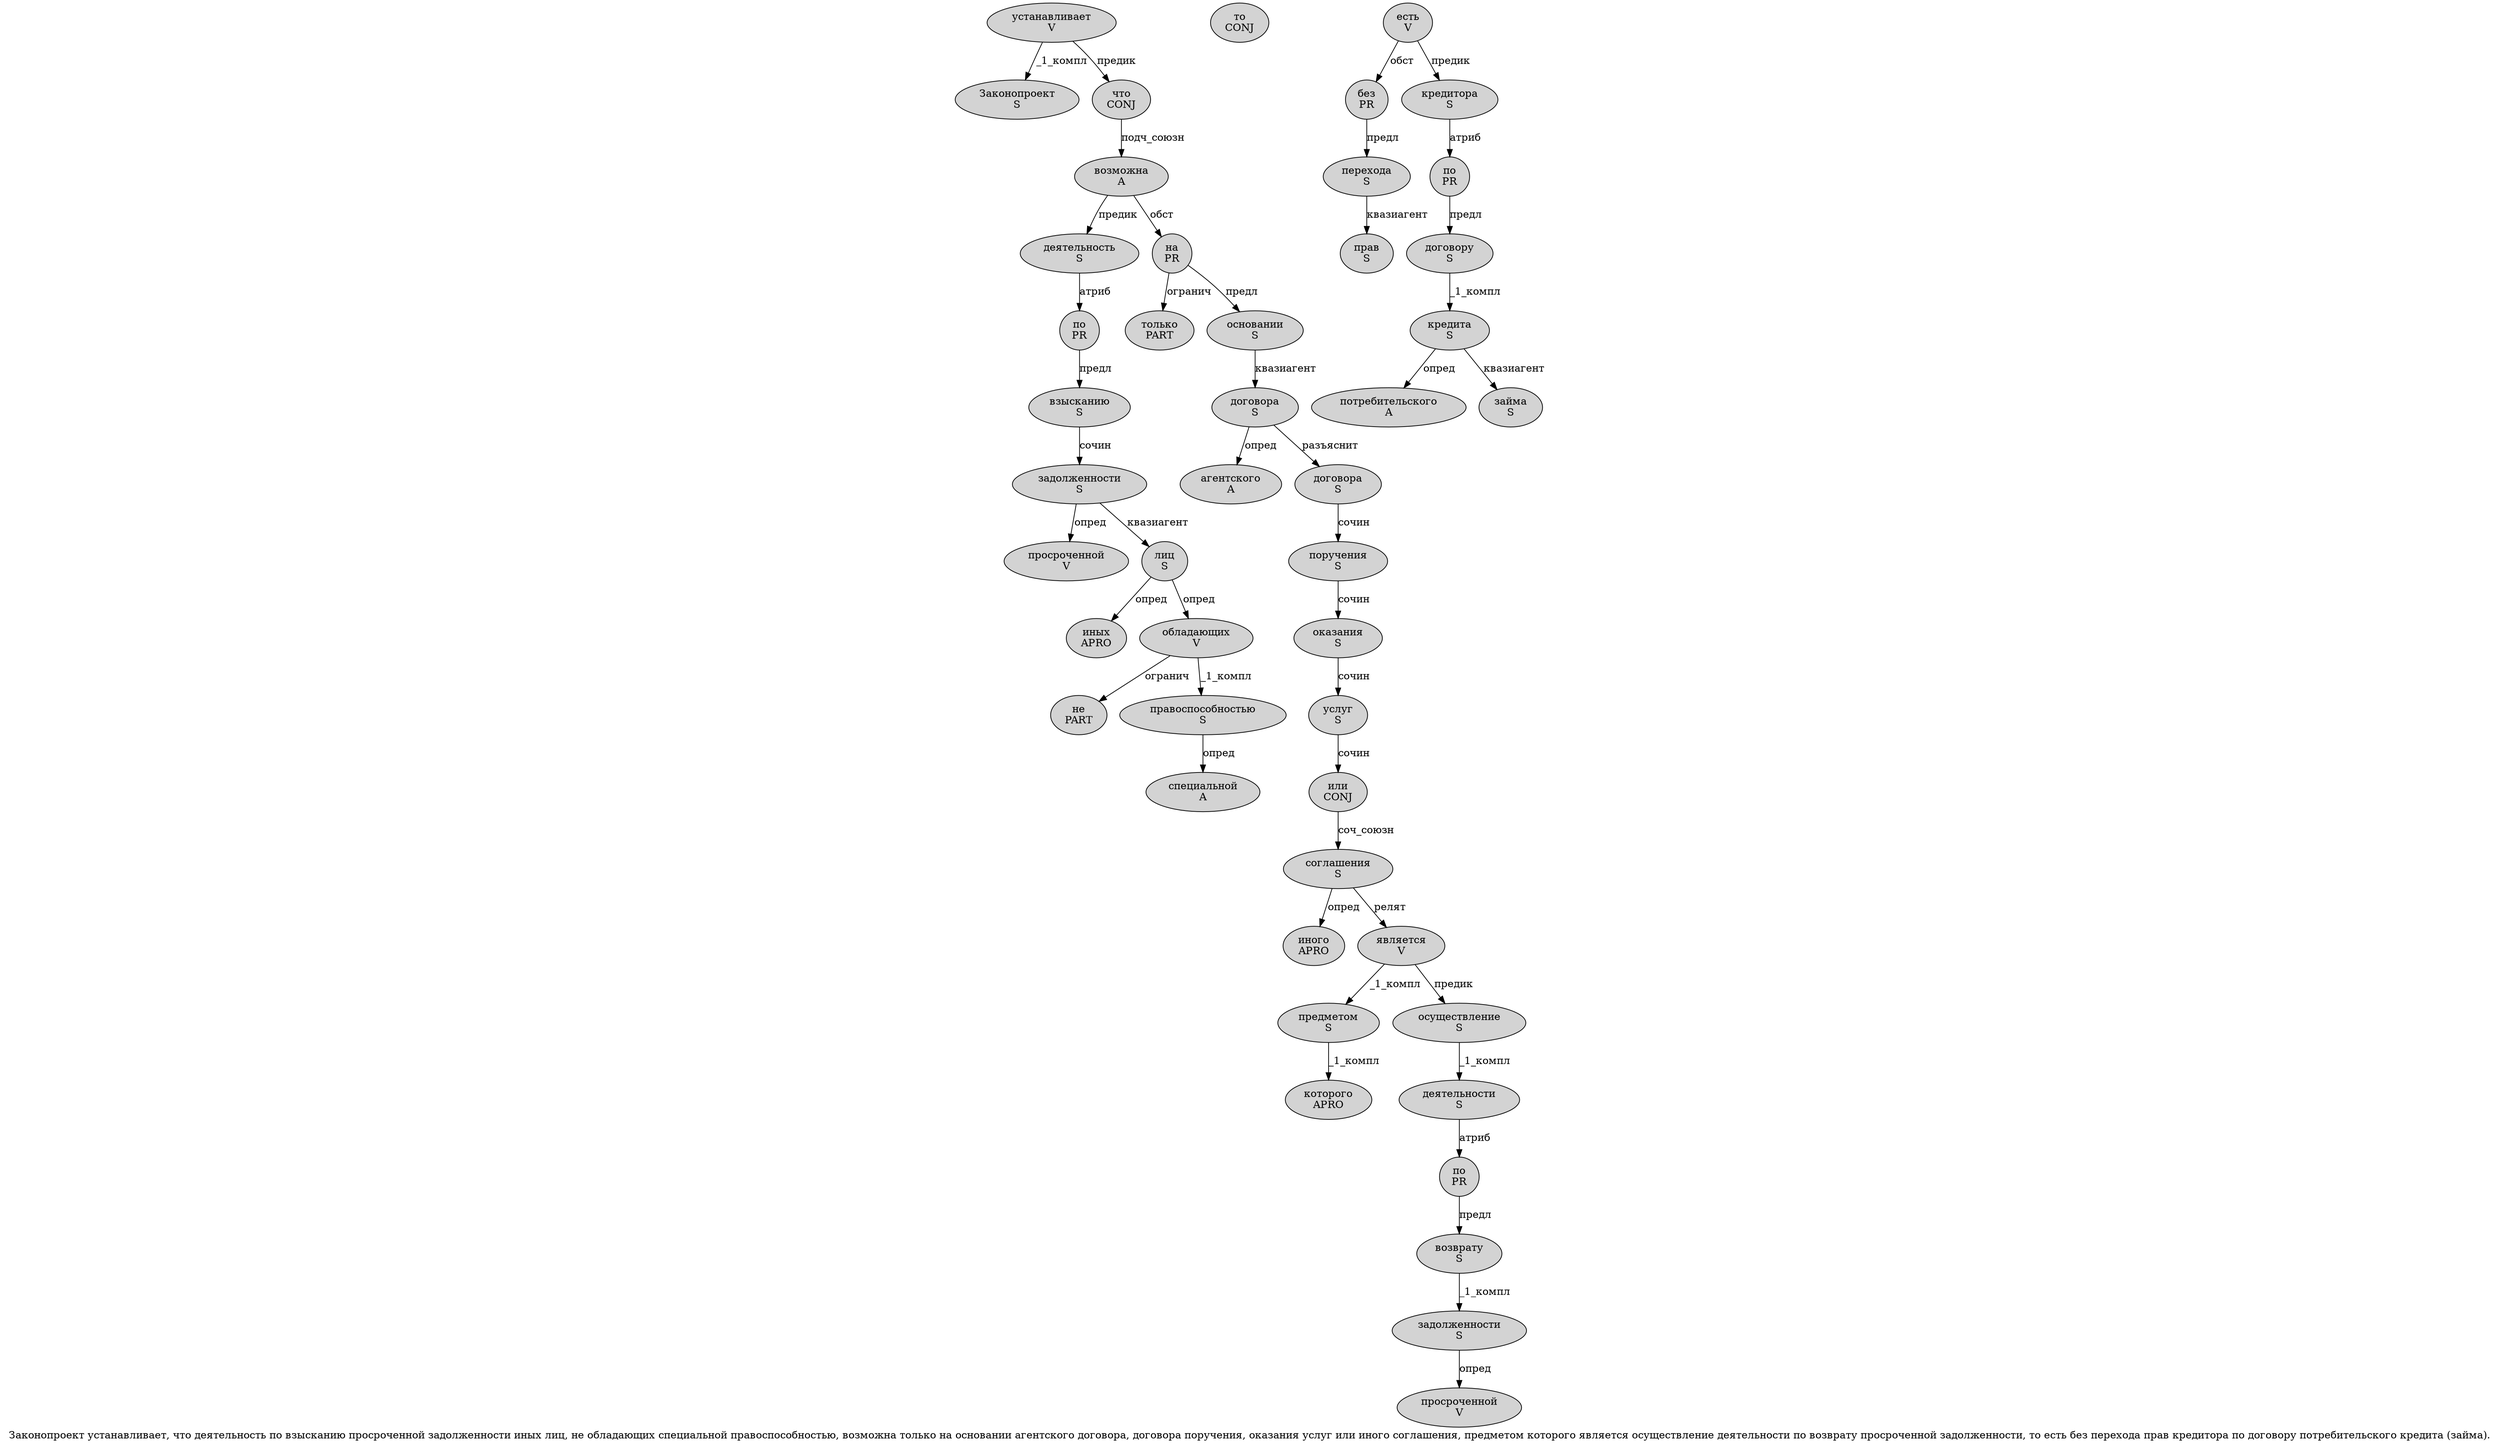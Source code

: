 digraph SENTENCE_129 {
	graph [label="Законопроект устанавливает, что деятельность по взысканию просроченной задолженности иных лиц, не обладающих специальной правоспособностью, возможна только на основании агентского договора, договора поручения, оказания услуг или иного соглашения, предметом которого является осуществление деятельности по возврату просроченной задолженности, то есть без перехода прав кредитора по договору потребительского кредита (займа)."]
	node [style=filled]
		0 [label="Законопроект
S" color="" fillcolor=lightgray penwidth=1 shape=ellipse]
		1 [label="устанавливает
V" color="" fillcolor=lightgray penwidth=1 shape=ellipse]
		3 [label="что
CONJ" color="" fillcolor=lightgray penwidth=1 shape=ellipse]
		4 [label="деятельность
S" color="" fillcolor=lightgray penwidth=1 shape=ellipse]
		5 [label="по
PR" color="" fillcolor=lightgray penwidth=1 shape=ellipse]
		6 [label="взысканию
S" color="" fillcolor=lightgray penwidth=1 shape=ellipse]
		7 [label="просроченной
V" color="" fillcolor=lightgray penwidth=1 shape=ellipse]
		8 [label="задолженности
S" color="" fillcolor=lightgray penwidth=1 shape=ellipse]
		9 [label="иных
APRO" color="" fillcolor=lightgray penwidth=1 shape=ellipse]
		10 [label="лиц
S" color="" fillcolor=lightgray penwidth=1 shape=ellipse]
		12 [label="не
PART" color="" fillcolor=lightgray penwidth=1 shape=ellipse]
		13 [label="обладающих
V" color="" fillcolor=lightgray penwidth=1 shape=ellipse]
		14 [label="специальной
A" color="" fillcolor=lightgray penwidth=1 shape=ellipse]
		15 [label="правоспособностью
S" color="" fillcolor=lightgray penwidth=1 shape=ellipse]
		17 [label="возможна
A" color="" fillcolor=lightgray penwidth=1 shape=ellipse]
		18 [label="только
PART" color="" fillcolor=lightgray penwidth=1 shape=ellipse]
		19 [label="на
PR" color="" fillcolor=lightgray penwidth=1 shape=ellipse]
		20 [label="основании
S" color="" fillcolor=lightgray penwidth=1 shape=ellipse]
		21 [label="агентского
A" color="" fillcolor=lightgray penwidth=1 shape=ellipse]
		22 [label="договора
S" color="" fillcolor=lightgray penwidth=1 shape=ellipse]
		24 [label="договора
S" color="" fillcolor=lightgray penwidth=1 shape=ellipse]
		25 [label="поручения
S" color="" fillcolor=lightgray penwidth=1 shape=ellipse]
		27 [label="оказания
S" color="" fillcolor=lightgray penwidth=1 shape=ellipse]
		28 [label="услуг
S" color="" fillcolor=lightgray penwidth=1 shape=ellipse]
		29 [label="или
CONJ" color="" fillcolor=lightgray penwidth=1 shape=ellipse]
		30 [label="иного
APRO" color="" fillcolor=lightgray penwidth=1 shape=ellipse]
		31 [label="соглашения
S" color="" fillcolor=lightgray penwidth=1 shape=ellipse]
		33 [label="предметом
S" color="" fillcolor=lightgray penwidth=1 shape=ellipse]
		34 [label="которого
APRO" color="" fillcolor=lightgray penwidth=1 shape=ellipse]
		35 [label="является
V" color="" fillcolor=lightgray penwidth=1 shape=ellipse]
		36 [label="осуществление
S" color="" fillcolor=lightgray penwidth=1 shape=ellipse]
		37 [label="деятельности
S" color="" fillcolor=lightgray penwidth=1 shape=ellipse]
		38 [label="по
PR" color="" fillcolor=lightgray penwidth=1 shape=ellipse]
		39 [label="возврату
S" color="" fillcolor=lightgray penwidth=1 shape=ellipse]
		40 [label="просроченной
V" color="" fillcolor=lightgray penwidth=1 shape=ellipse]
		41 [label="задолженности
S" color="" fillcolor=lightgray penwidth=1 shape=ellipse]
		43 [label="то
CONJ" color="" fillcolor=lightgray penwidth=1 shape=ellipse]
		44 [label="есть
V" color="" fillcolor=lightgray penwidth=1 shape=ellipse]
		45 [label="без
PR" color="" fillcolor=lightgray penwidth=1 shape=ellipse]
		46 [label="перехода
S" color="" fillcolor=lightgray penwidth=1 shape=ellipse]
		47 [label="прав
S" color="" fillcolor=lightgray penwidth=1 shape=ellipse]
		48 [label="кредитора
S" color="" fillcolor=lightgray penwidth=1 shape=ellipse]
		49 [label="по
PR" color="" fillcolor=lightgray penwidth=1 shape=ellipse]
		50 [label="договору
S" color="" fillcolor=lightgray penwidth=1 shape=ellipse]
		51 [label="потребительского
A" color="" fillcolor=lightgray penwidth=1 shape=ellipse]
		52 [label="кредита
S" color="" fillcolor=lightgray penwidth=1 shape=ellipse]
		54 [label="займа
S" color="" fillcolor=lightgray penwidth=1 shape=ellipse]
			27 -> 28 [label="сочин"]
			44 -> 45 [label="обст"]
			44 -> 48 [label="предик"]
			10 -> 9 [label="опред"]
			10 -> 13 [label="опред"]
			15 -> 14 [label="опред"]
			6 -> 8 [label="сочин"]
			31 -> 30 [label="опред"]
			31 -> 35 [label="релят"]
			20 -> 22 [label="квазиагент"]
			28 -> 29 [label="сочин"]
			22 -> 21 [label="опред"]
			22 -> 24 [label="разъяснит"]
			19 -> 18 [label="огранич"]
			19 -> 20 [label="предл"]
			13 -> 12 [label="огранич"]
			13 -> 15 [label="_1_компл"]
			5 -> 6 [label="предл"]
			45 -> 46 [label="предл"]
			50 -> 52 [label="_1_компл"]
			38 -> 39 [label="предл"]
			39 -> 41 [label="_1_компл"]
			37 -> 38 [label="атриб"]
			46 -> 47 [label="квазиагент"]
			52 -> 51 [label="опред"]
			52 -> 54 [label="квазиагент"]
			29 -> 31 [label="соч_союзн"]
			17 -> 4 [label="предик"]
			17 -> 19 [label="обст"]
			35 -> 33 [label="_1_компл"]
			35 -> 36 [label="предик"]
			4 -> 5 [label="атриб"]
			33 -> 34 [label="_1_компл"]
			8 -> 7 [label="опред"]
			8 -> 10 [label="квазиагент"]
			49 -> 50 [label="предл"]
			48 -> 49 [label="атриб"]
			24 -> 25 [label="сочин"]
			36 -> 37 [label="_1_компл"]
			1 -> 0 [label="_1_компл"]
			1 -> 3 [label="предик"]
			41 -> 40 [label="опред"]
			25 -> 27 [label="сочин"]
			3 -> 17 [label="подч_союзн"]
}